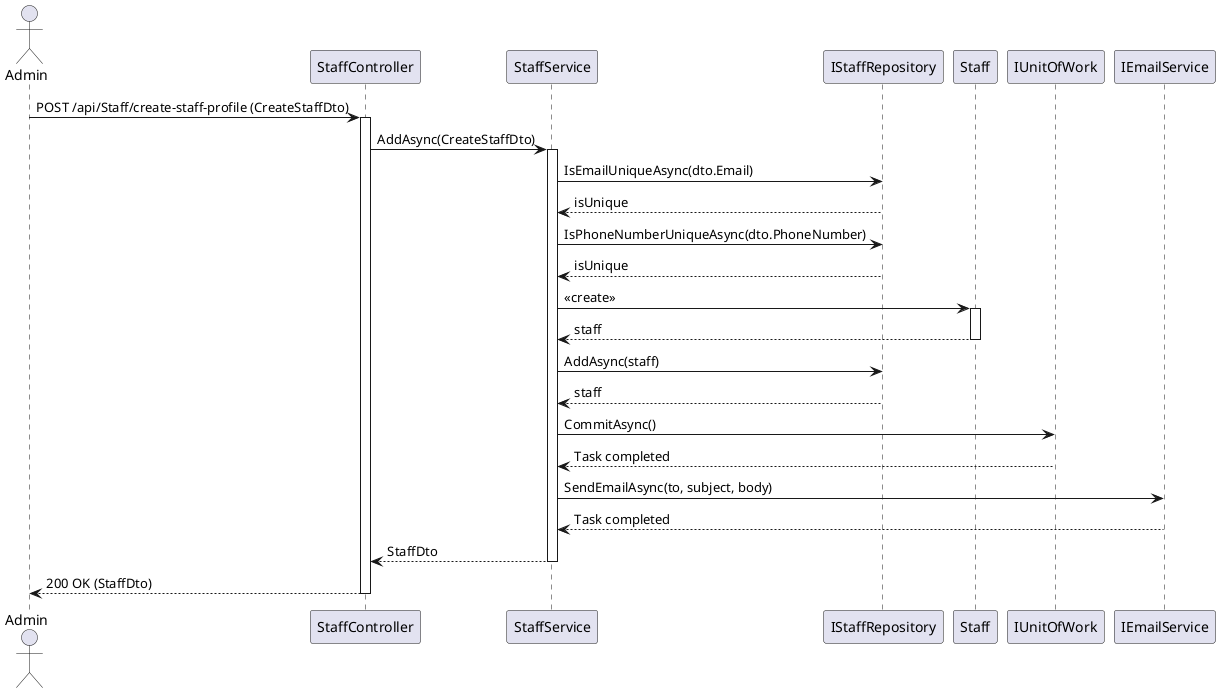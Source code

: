 @startuml
actor Admin
participant "StaffController" as SC
participant "StaffService" as SS
participant "IStaffRepository" as SR
participant "Staff" as S
participant "IUnitOfWork" as UOW
participant "IEmailService" as ES

Admin -> SC: POST /api/Staff/create-staff-profile (CreateStaffDto)
activate SC

SC -> SS: AddAsync(CreateStaffDto)
activate SS

SS -> SR: IsEmailUniqueAsync(dto.Email)
SR --> SS: isUnique

SS -> SR: IsPhoneNumberUniqueAsync(dto.PhoneNumber)
SR --> SS: isUnique

SS -> S: <<create>>
activate S
S --> SS: staff
deactivate S

SS -> SR: AddAsync(staff)
SR --> SS: staff

SS -> UOW: CommitAsync()
UOW --> SS: Task completed

SS -> ES: SendEmailAsync(to, subject, body)
ES --> SS: Task completed

SS --> SC: StaffDto
deactivate SS

SC --> Admin: 200 OK (StaffDto)
deactivate SC

@enduml
